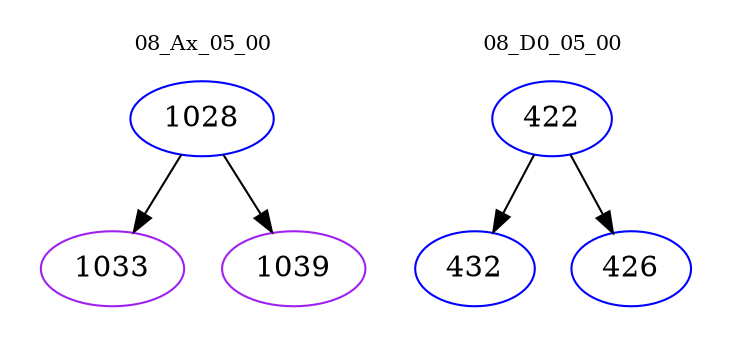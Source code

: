 digraph{
subgraph cluster_0 {
color = white
label = "08_Ax_05_00";
fontsize=10;
T0_1028 [label="1028", color="blue"]
T0_1028 -> T0_1033 [color="black"]
T0_1033 [label="1033", color="purple"]
T0_1028 -> T0_1039 [color="black"]
T0_1039 [label="1039", color="purple"]
}
subgraph cluster_1 {
color = white
label = "08_D0_05_00";
fontsize=10;
T1_422 [label="422", color="blue"]
T1_422 -> T1_432 [color="black"]
T1_432 [label="432", color="blue"]
T1_422 -> T1_426 [color="black"]
T1_426 [label="426", color="blue"]
}
}

